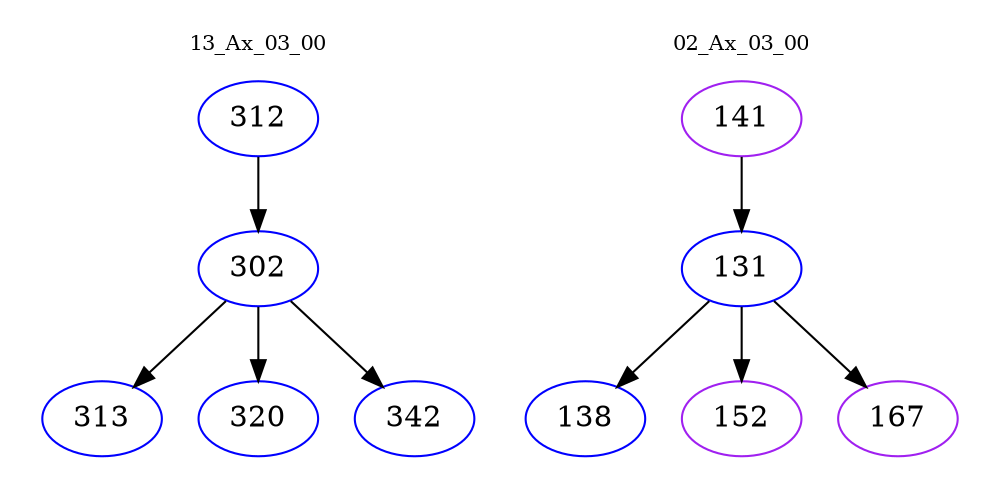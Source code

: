 digraph{
subgraph cluster_0 {
color = white
label = "13_Ax_03_00";
fontsize=10;
T0_312 [label="312", color="blue"]
T0_312 -> T0_302 [color="black"]
T0_302 [label="302", color="blue"]
T0_302 -> T0_313 [color="black"]
T0_313 [label="313", color="blue"]
T0_302 -> T0_320 [color="black"]
T0_320 [label="320", color="blue"]
T0_302 -> T0_342 [color="black"]
T0_342 [label="342", color="blue"]
}
subgraph cluster_1 {
color = white
label = "02_Ax_03_00";
fontsize=10;
T1_141 [label="141", color="purple"]
T1_141 -> T1_131 [color="black"]
T1_131 [label="131", color="blue"]
T1_131 -> T1_138 [color="black"]
T1_138 [label="138", color="blue"]
T1_131 -> T1_152 [color="black"]
T1_152 [label="152", color="purple"]
T1_131 -> T1_167 [color="black"]
T1_167 [label="167", color="purple"]
}
}
